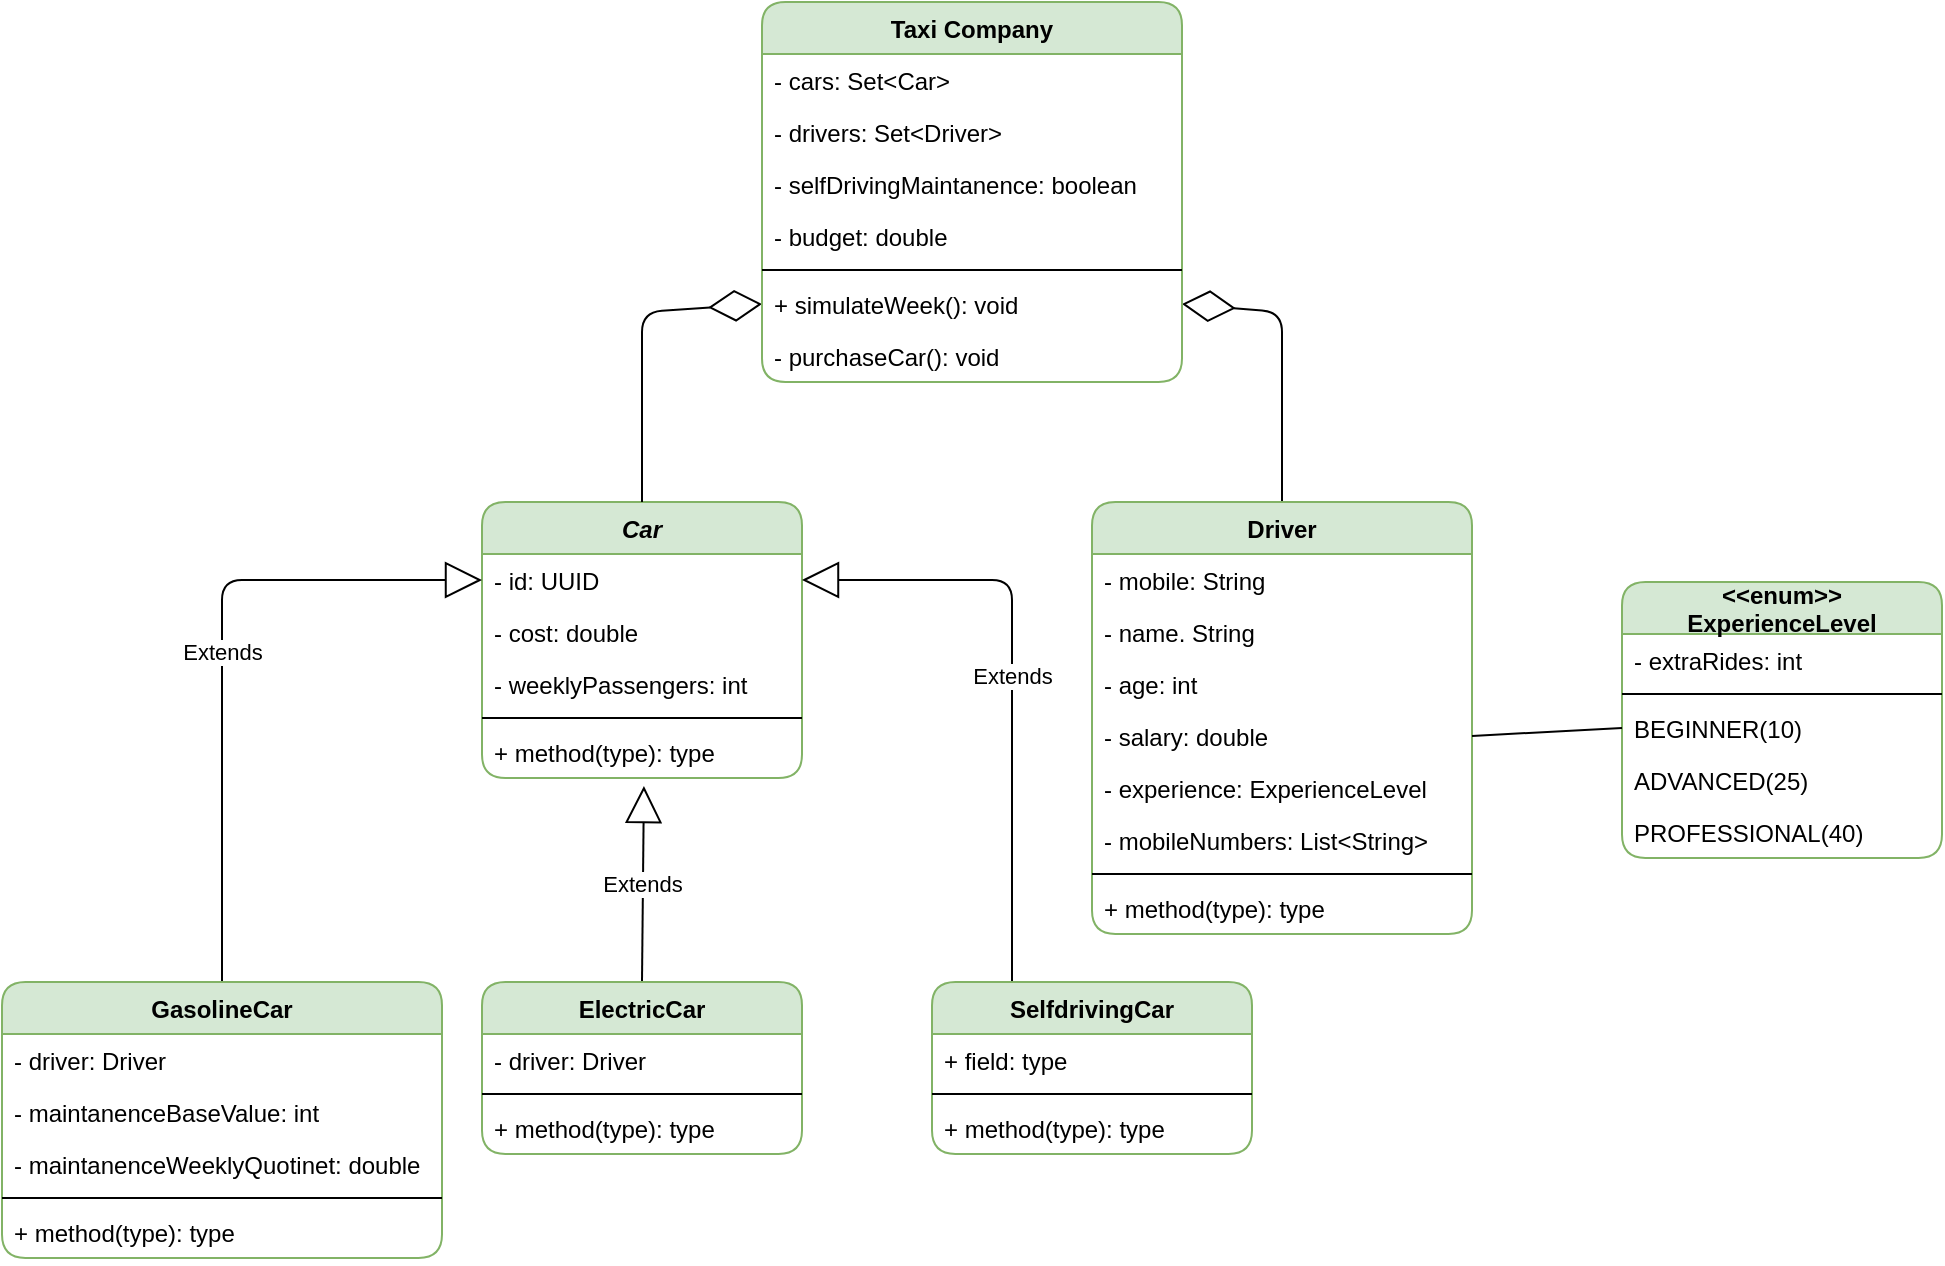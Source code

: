 <mxfile version="13.7.3" type="device"><diagram id="1bvrCx4ZiqPJmy4QpvGX" name="Page-1"><mxGraphModel dx="1789" dy="1693" grid="1" gridSize="10" guides="1" tooltips="1" connect="1" arrows="1" fold="1" page="1" pageScale="1" pageWidth="850" pageHeight="1100" math="0" shadow="0"><root><mxCell id="0"/><mxCell id="1" parent="0"/><mxCell id="8TIBFnHewdKix5xf1xVD-6" value="Car" style="swimlane;fontStyle=3;align=center;verticalAlign=top;childLayout=stackLayout;horizontal=1;startSize=26;horizontalStack=0;resizeParent=1;resizeParentMax=0;resizeLast=0;collapsible=1;marginBottom=0;rounded=1;strokeColor=#82b366;fillColor=#d5e8d4;" vertex="1" parent="1"><mxGeometry x="120" y="240" width="160" height="138" as="geometry"/></mxCell><mxCell id="8TIBFnHewdKix5xf1xVD-7" value="- id: UUID" style="text;strokeColor=none;fillColor=none;align=left;verticalAlign=top;spacingLeft=4;spacingRight=4;overflow=hidden;rotatable=0;points=[[0,0.5],[1,0.5]];portConstraint=eastwest;" vertex="1" parent="8TIBFnHewdKix5xf1xVD-6"><mxGeometry y="26" width="160" height="26" as="geometry"/></mxCell><mxCell id="8TIBFnHewdKix5xf1xVD-32" value="- cost: double" style="text;strokeColor=none;fillColor=none;align=left;verticalAlign=top;spacingLeft=4;spacingRight=4;overflow=hidden;rotatable=0;points=[[0,0.5],[1,0.5]];portConstraint=eastwest;" vertex="1" parent="8TIBFnHewdKix5xf1xVD-6"><mxGeometry y="52" width="160" height="26" as="geometry"/></mxCell><mxCell id="8TIBFnHewdKix5xf1xVD-33" value="- weeklyPassengers: int" style="text;strokeColor=none;fillColor=none;align=left;verticalAlign=top;spacingLeft=4;spacingRight=4;overflow=hidden;rotatable=0;points=[[0,0.5],[1,0.5]];portConstraint=eastwest;" vertex="1" parent="8TIBFnHewdKix5xf1xVD-6"><mxGeometry y="78" width="160" height="26" as="geometry"/></mxCell><mxCell id="8TIBFnHewdKix5xf1xVD-8" value="" style="line;strokeWidth=1;fillColor=none;align=left;verticalAlign=middle;spacingTop=-1;spacingLeft=3;spacingRight=3;rotatable=0;labelPosition=right;points=[];portConstraint=eastwest;" vertex="1" parent="8TIBFnHewdKix5xf1xVD-6"><mxGeometry y="104" width="160" height="8" as="geometry"/></mxCell><mxCell id="8TIBFnHewdKix5xf1xVD-9" value="+ method(type): type" style="text;strokeColor=none;fillColor=none;align=left;verticalAlign=top;spacingLeft=4;spacingRight=4;overflow=hidden;rotatable=0;points=[[0,0.5],[1,0.5]];portConstraint=eastwest;" vertex="1" parent="8TIBFnHewdKix5xf1xVD-6"><mxGeometry y="112" width="160" height="26" as="geometry"/></mxCell><mxCell id="8TIBFnHewdKix5xf1xVD-14" value="" style="endArrow=diamondThin;endFill=0;endSize=24;html=1;entryX=0;entryY=0.5;entryDx=0;entryDy=0;exitX=0.5;exitY=0;exitDx=0;exitDy=0;" edge="1" parent="1" source="8TIBFnHewdKix5xf1xVD-6" target="8TIBFnHewdKix5xf1xVD-4"><mxGeometry width="160" relative="1" as="geometry"><mxPoint x="330" y="260" as="sourcePoint"/><mxPoint x="490" y="260" as="targetPoint"/><Array as="points"><mxPoint x="200" y="145"/></Array></mxGeometry></mxCell><mxCell id="8TIBFnHewdKix5xf1xVD-16" value="" style="endArrow=diamondThin;endFill=0;endSize=24;html=1;entryX=1;entryY=0.5;entryDx=0;entryDy=0;exitX=0.5;exitY=0;exitDx=0;exitDy=0;" edge="1" parent="1" source="8TIBFnHewdKix5xf1xVD-10" target="8TIBFnHewdKix5xf1xVD-4"><mxGeometry width="160" relative="1" as="geometry"><mxPoint x="210" y="250" as="sourcePoint"/><mxPoint x="290" y="155" as="targetPoint"/><Array as="points"><mxPoint x="520" y="145"/></Array></mxGeometry></mxCell><mxCell id="8TIBFnHewdKix5xf1xVD-29" value="Extends" style="endArrow=block;endSize=16;endFill=0;html=1;entryX=0;entryY=0.5;entryDx=0;entryDy=0;exitX=0.5;exitY=0;exitDx=0;exitDy=0;" edge="1" parent="1" source="8TIBFnHewdKix5xf1xVD-17" target="8TIBFnHewdKix5xf1xVD-7"><mxGeometry width="160" relative="1" as="geometry"><mxPoint x="90" y="370" as="sourcePoint"/><mxPoint x="250" y="370" as="targetPoint"/><Array as="points"><mxPoint x="-10" y="279"/></Array></mxGeometry></mxCell><mxCell id="8TIBFnHewdKix5xf1xVD-30" value="Extends" style="endArrow=block;endSize=16;endFill=0;html=1;entryX=0.506;entryY=1.154;entryDx=0;entryDy=0;entryPerimeter=0;exitX=0.5;exitY=0;exitDx=0;exitDy=0;" edge="1" parent="1" source="8TIBFnHewdKix5xf1xVD-21" target="8TIBFnHewdKix5xf1xVD-9"><mxGeometry width="160" relative="1" as="geometry"><mxPoint x="90" y="370" as="sourcePoint"/><mxPoint x="250" y="370" as="targetPoint"/></mxGeometry></mxCell><mxCell id="8TIBFnHewdKix5xf1xVD-31" value="Extends" style="endArrow=block;endSize=16;endFill=0;html=1;entryX=1;entryY=0.5;entryDx=0;entryDy=0;exitX=0.25;exitY=0;exitDx=0;exitDy=0;" edge="1" parent="1" source="8TIBFnHewdKix5xf1xVD-25" target="8TIBFnHewdKix5xf1xVD-7"><mxGeometry width="160" relative="1" as="geometry"><mxPoint x="210" y="410" as="sourcePoint"/><mxPoint x="210.96" y="340.004" as="targetPoint"/><Array as="points"><mxPoint x="385" y="279"/></Array></mxGeometry></mxCell><mxCell id="8TIBFnHewdKix5xf1xVD-21" value="ElectricCar" style="swimlane;fontStyle=1;align=center;verticalAlign=top;childLayout=stackLayout;horizontal=1;startSize=26;horizontalStack=0;resizeParent=1;resizeParentMax=0;resizeLast=0;collapsible=1;marginBottom=0;rounded=1;strokeColor=#82b366;fillColor=#d5e8d4;" vertex="1" parent="1"><mxGeometry x="120" y="480" width="160" height="86" as="geometry"/></mxCell><mxCell id="8TIBFnHewdKix5xf1xVD-22" value="- driver: Driver" style="text;strokeColor=none;fillColor=none;align=left;verticalAlign=top;spacingLeft=4;spacingRight=4;overflow=hidden;rotatable=0;points=[[0,0.5],[1,0.5]];portConstraint=eastwest;" vertex="1" parent="8TIBFnHewdKix5xf1xVD-21"><mxGeometry y="26" width="160" height="26" as="geometry"/></mxCell><mxCell id="8TIBFnHewdKix5xf1xVD-23" value="" style="line;strokeWidth=1;fillColor=none;align=left;verticalAlign=middle;spacingTop=-1;spacingLeft=3;spacingRight=3;rotatable=0;labelPosition=right;points=[];portConstraint=eastwest;" vertex="1" parent="8TIBFnHewdKix5xf1xVD-21"><mxGeometry y="52" width="160" height="8" as="geometry"/></mxCell><mxCell id="8TIBFnHewdKix5xf1xVD-24" value="+ method(type): type" style="text;strokeColor=none;fillColor=none;align=left;verticalAlign=top;spacingLeft=4;spacingRight=4;overflow=hidden;rotatable=0;points=[[0,0.5],[1,0.5]];portConstraint=eastwest;" vertex="1" parent="8TIBFnHewdKix5xf1xVD-21"><mxGeometry y="60" width="160" height="26" as="geometry"/></mxCell><mxCell id="8TIBFnHewdKix5xf1xVD-25" value="SelfdrivingCar" style="swimlane;fontStyle=1;align=center;verticalAlign=top;childLayout=stackLayout;horizontal=1;startSize=26;horizontalStack=0;resizeParent=1;resizeParentMax=0;resizeLast=0;collapsible=1;marginBottom=0;rounded=1;strokeColor=#82b366;fillColor=#d5e8d4;" vertex="1" parent="1"><mxGeometry x="345" y="480" width="160" height="86" as="geometry"/></mxCell><mxCell id="8TIBFnHewdKix5xf1xVD-26" value="+ field: type" style="text;strokeColor=none;fillColor=none;align=left;verticalAlign=top;spacingLeft=4;spacingRight=4;overflow=hidden;rotatable=0;points=[[0,0.5],[1,0.5]];portConstraint=eastwest;" vertex="1" parent="8TIBFnHewdKix5xf1xVD-25"><mxGeometry y="26" width="160" height="26" as="geometry"/></mxCell><mxCell id="8TIBFnHewdKix5xf1xVD-27" value="" style="line;strokeWidth=1;fillColor=none;align=left;verticalAlign=middle;spacingTop=-1;spacingLeft=3;spacingRight=3;rotatable=0;labelPosition=right;points=[];portConstraint=eastwest;" vertex="1" parent="8TIBFnHewdKix5xf1xVD-25"><mxGeometry y="52" width="160" height="8" as="geometry"/></mxCell><mxCell id="8TIBFnHewdKix5xf1xVD-28" value="+ method(type): type" style="text;strokeColor=none;fillColor=none;align=left;verticalAlign=top;spacingLeft=4;spacingRight=4;overflow=hidden;rotatable=0;points=[[0,0.5],[1,0.5]];portConstraint=eastwest;" vertex="1" parent="8TIBFnHewdKix5xf1xVD-25"><mxGeometry y="60" width="160" height="26" as="geometry"/></mxCell><mxCell id="8TIBFnHewdKix5xf1xVD-17" value="GasolineCar" style="swimlane;fontStyle=1;align=center;verticalAlign=top;childLayout=stackLayout;horizontal=1;startSize=26;horizontalStack=0;resizeParent=1;resizeParentMax=0;resizeLast=0;collapsible=1;marginBottom=0;rounded=1;strokeColor=#82b366;fillColor=#d5e8d4;" vertex="1" parent="1"><mxGeometry x="-120" y="480" width="220" height="138" as="geometry"/></mxCell><mxCell id="8TIBFnHewdKix5xf1xVD-18" value="- driver: Driver" style="text;strokeColor=none;fillColor=none;align=left;verticalAlign=top;spacingLeft=4;spacingRight=4;overflow=hidden;rotatable=0;points=[[0,0.5],[1,0.5]];portConstraint=eastwest;" vertex="1" parent="8TIBFnHewdKix5xf1xVD-17"><mxGeometry y="26" width="220" height="26" as="geometry"/></mxCell><mxCell id="8TIBFnHewdKix5xf1xVD-34" value="- maintanenceBaseValue: int" style="text;strokeColor=none;fillColor=none;align=left;verticalAlign=top;spacingLeft=4;spacingRight=4;overflow=hidden;rotatable=0;points=[[0,0.5],[1,0.5]];portConstraint=eastwest;" vertex="1" parent="8TIBFnHewdKix5xf1xVD-17"><mxGeometry y="52" width="220" height="26" as="geometry"/></mxCell><mxCell id="8TIBFnHewdKix5xf1xVD-35" value="- maintanenceWeeklyQuotinet: double" style="text;strokeColor=none;fillColor=none;align=left;verticalAlign=top;spacingLeft=4;spacingRight=4;overflow=hidden;rotatable=0;points=[[0,0.5],[1,0.5]];portConstraint=eastwest;" vertex="1" parent="8TIBFnHewdKix5xf1xVD-17"><mxGeometry y="78" width="220" height="26" as="geometry"/></mxCell><mxCell id="8TIBFnHewdKix5xf1xVD-19" value="" style="line;strokeWidth=1;fillColor=none;align=left;verticalAlign=middle;spacingTop=-1;spacingLeft=3;spacingRight=3;rotatable=0;labelPosition=right;points=[];portConstraint=eastwest;" vertex="1" parent="8TIBFnHewdKix5xf1xVD-17"><mxGeometry y="104" width="220" height="8" as="geometry"/></mxCell><mxCell id="8TIBFnHewdKix5xf1xVD-20" value="+ method(type): type" style="text;strokeColor=none;fillColor=none;align=left;verticalAlign=top;spacingLeft=4;spacingRight=4;overflow=hidden;rotatable=0;points=[[0,0.5],[1,0.5]];portConstraint=eastwest;" vertex="1" parent="8TIBFnHewdKix5xf1xVD-17"><mxGeometry y="112" width="220" height="26" as="geometry"/></mxCell><mxCell id="8TIBFnHewdKix5xf1xVD-10" value="Driver" style="swimlane;fontStyle=1;align=center;verticalAlign=top;childLayout=stackLayout;horizontal=1;startSize=26;horizontalStack=0;resizeParent=1;resizeParentMax=0;resizeLast=0;collapsible=1;marginBottom=0;rounded=1;strokeColor=#82b366;fillColor=#d5e8d4;" vertex="1" parent="1"><mxGeometry x="425" y="240" width="190" height="216" as="geometry"/></mxCell><mxCell id="8TIBFnHewdKix5xf1xVD-11" value="- mobile: String" style="text;strokeColor=none;fillColor=none;align=left;verticalAlign=top;spacingLeft=4;spacingRight=4;overflow=hidden;rotatable=0;points=[[0,0.5],[1,0.5]];portConstraint=eastwest;" vertex="1" parent="8TIBFnHewdKix5xf1xVD-10"><mxGeometry y="26" width="190" height="26" as="geometry"/></mxCell><mxCell id="8TIBFnHewdKix5xf1xVD-36" value="- name. String" style="text;strokeColor=none;fillColor=none;align=left;verticalAlign=top;spacingLeft=4;spacingRight=4;overflow=hidden;rotatable=0;points=[[0,0.5],[1,0.5]];portConstraint=eastwest;" vertex="1" parent="8TIBFnHewdKix5xf1xVD-10"><mxGeometry y="52" width="190" height="26" as="geometry"/></mxCell><mxCell id="8TIBFnHewdKix5xf1xVD-37" value="- age: int" style="text;strokeColor=none;fillColor=none;align=left;verticalAlign=top;spacingLeft=4;spacingRight=4;overflow=hidden;rotatable=0;points=[[0,0.5],[1,0.5]];portConstraint=eastwest;" vertex="1" parent="8TIBFnHewdKix5xf1xVD-10"><mxGeometry y="78" width="190" height="26" as="geometry"/></mxCell><mxCell id="8TIBFnHewdKix5xf1xVD-38" value="- salary: double" style="text;strokeColor=none;fillColor=none;align=left;verticalAlign=top;spacingLeft=4;spacingRight=4;overflow=hidden;rotatable=0;points=[[0,0.5],[1,0.5]];portConstraint=eastwest;" vertex="1" parent="8TIBFnHewdKix5xf1xVD-10"><mxGeometry y="104" width="190" height="26" as="geometry"/></mxCell><mxCell id="8TIBFnHewdKix5xf1xVD-39" value="- experience: ExperienceLevel" style="text;strokeColor=none;fillColor=none;align=left;verticalAlign=top;spacingLeft=4;spacingRight=4;overflow=hidden;rotatable=0;points=[[0,0.5],[1,0.5]];portConstraint=eastwest;" vertex="1" parent="8TIBFnHewdKix5xf1xVD-10"><mxGeometry y="130" width="190" height="26" as="geometry"/></mxCell><mxCell id="8TIBFnHewdKix5xf1xVD-48" value="- mobileNumbers: List&lt;String&gt;" style="text;strokeColor=none;fillColor=none;align=left;verticalAlign=top;spacingLeft=4;spacingRight=4;overflow=hidden;rotatable=0;points=[[0,0.5],[1,0.5]];portConstraint=eastwest;" vertex="1" parent="8TIBFnHewdKix5xf1xVD-10"><mxGeometry y="156" width="190" height="26" as="geometry"/></mxCell><mxCell id="8TIBFnHewdKix5xf1xVD-12" value="" style="line;strokeWidth=1;fillColor=none;align=left;verticalAlign=middle;spacingTop=-1;spacingLeft=3;spacingRight=3;rotatable=0;labelPosition=right;points=[];portConstraint=eastwest;" vertex="1" parent="8TIBFnHewdKix5xf1xVD-10"><mxGeometry y="182" width="190" height="8" as="geometry"/></mxCell><mxCell id="8TIBFnHewdKix5xf1xVD-13" value="+ method(type): type" style="text;strokeColor=none;fillColor=none;align=left;verticalAlign=top;spacingLeft=4;spacingRight=4;overflow=hidden;rotatable=0;points=[[0,0.5],[1,0.5]];portConstraint=eastwest;" vertex="1" parent="8TIBFnHewdKix5xf1xVD-10"><mxGeometry y="190" width="190" height="26" as="geometry"/></mxCell><mxCell id="8TIBFnHewdKix5xf1xVD-41" value="&lt;&lt;enum&gt;&gt;&#10;ExperienceLevel" style="swimlane;fontStyle=1;align=center;verticalAlign=middle;childLayout=stackLayout;horizontal=1;startSize=26;horizontalStack=0;resizeParent=1;resizeParentMax=0;resizeLast=0;collapsible=1;marginBottom=0;rounded=1;strokeColor=#82b366;fillColor=#d5e8d4;" vertex="1" parent="1"><mxGeometry x="690" y="280" width="160" height="138" as="geometry"/></mxCell><mxCell id="8TIBFnHewdKix5xf1xVD-42" value="- extraRides: int" style="text;strokeColor=none;fillColor=none;align=left;verticalAlign=top;spacingLeft=4;spacingRight=4;overflow=hidden;rotatable=0;points=[[0,0.5],[1,0.5]];portConstraint=eastwest;" vertex="1" parent="8TIBFnHewdKix5xf1xVD-41"><mxGeometry y="26" width="160" height="26" as="geometry"/></mxCell><mxCell id="8TIBFnHewdKix5xf1xVD-43" value="" style="line;strokeWidth=1;fillColor=none;align=left;verticalAlign=middle;spacingTop=-1;spacingLeft=3;spacingRight=3;rotatable=0;labelPosition=right;points=[];portConstraint=eastwest;" vertex="1" parent="8TIBFnHewdKix5xf1xVD-41"><mxGeometry y="52" width="160" height="8" as="geometry"/></mxCell><mxCell id="8TIBFnHewdKix5xf1xVD-44" value="BEGINNER(10)" style="text;strokeColor=none;fillColor=none;align=left;verticalAlign=top;spacingLeft=4;spacingRight=4;overflow=hidden;rotatable=0;points=[[0,0.5],[1,0.5]];portConstraint=eastwest;" vertex="1" parent="8TIBFnHewdKix5xf1xVD-41"><mxGeometry y="60" width="160" height="26" as="geometry"/></mxCell><mxCell id="8TIBFnHewdKix5xf1xVD-45" value="ADVANCED(25)" style="text;strokeColor=none;fillColor=none;align=left;verticalAlign=top;spacingLeft=4;spacingRight=4;overflow=hidden;rotatable=0;points=[[0,0.5],[1,0.5]];portConstraint=eastwest;" vertex="1" parent="8TIBFnHewdKix5xf1xVD-41"><mxGeometry y="86" width="160" height="26" as="geometry"/></mxCell><mxCell id="8TIBFnHewdKix5xf1xVD-46" value="PROFESSIONAL(40)" style="text;strokeColor=none;fillColor=none;align=left;verticalAlign=top;spacingLeft=4;spacingRight=4;overflow=hidden;rotatable=0;points=[[0,0.5],[1,0.5]];portConstraint=eastwest;" vertex="1" parent="8TIBFnHewdKix5xf1xVD-41"><mxGeometry y="112" width="160" height="26" as="geometry"/></mxCell><mxCell id="8TIBFnHewdKix5xf1xVD-47" value="" style="endArrow=none;html=1;exitX=1;exitY=0.5;exitDx=0;exitDy=0;entryX=0;entryY=0.5;entryDx=0;entryDy=0;" edge="1" parent="1" source="8TIBFnHewdKix5xf1xVD-38" target="8TIBFnHewdKix5xf1xVD-44"><mxGeometry width="50" height="50" relative="1" as="geometry"><mxPoint x="750" y="420" as="sourcePoint"/><mxPoint x="800" y="370" as="targetPoint"/></mxGeometry></mxCell><mxCell id="8TIBFnHewdKix5xf1xVD-1" value="Taxi Company" style="swimlane;fontStyle=1;align=center;verticalAlign=top;childLayout=stackLayout;horizontal=1;startSize=26;horizontalStack=0;resizeParent=1;resizeParentMax=0;resizeLast=0;collapsible=1;marginBottom=0;fillColor=#d5e8d4;strokeColor=#82b366;rounded=1;" vertex="1" parent="1"><mxGeometry x="260" y="-10" width="210" height="190" as="geometry"/></mxCell><mxCell id="8TIBFnHewdKix5xf1xVD-2" value="- cars: Set&lt;Car&gt;" style="text;strokeColor=none;fillColor=none;align=left;verticalAlign=top;spacingLeft=4;spacingRight=4;overflow=hidden;rotatable=0;points=[[0,0.5],[1,0.5]];portConstraint=eastwest;" vertex="1" parent="8TIBFnHewdKix5xf1xVD-1"><mxGeometry y="26" width="210" height="26" as="geometry"/></mxCell><mxCell id="8TIBFnHewdKix5xf1xVD-5" value="- drivers: Set&lt;Driver&gt;" style="text;strokeColor=none;fillColor=none;align=left;verticalAlign=top;spacingLeft=4;spacingRight=4;overflow=hidden;rotatable=0;points=[[0,0.5],[1,0.5]];portConstraint=eastwest;" vertex="1" parent="8TIBFnHewdKix5xf1xVD-1"><mxGeometry y="52" width="210" height="26" as="geometry"/></mxCell><mxCell id="8TIBFnHewdKix5xf1xVD-51" value="- selfDrivingMaintanence: boolean" style="text;strokeColor=none;fillColor=none;align=left;verticalAlign=top;spacingLeft=4;spacingRight=4;overflow=hidden;rotatable=0;points=[[0,0.5],[1,0.5]];portConstraint=eastwest;" vertex="1" parent="8TIBFnHewdKix5xf1xVD-1"><mxGeometry y="78" width="210" height="26" as="geometry"/></mxCell><mxCell id="8TIBFnHewdKix5xf1xVD-53" value="- budget: double" style="text;strokeColor=none;fillColor=none;align=left;verticalAlign=top;spacingLeft=4;spacingRight=4;overflow=hidden;rotatable=0;points=[[0,0.5],[1,0.5]];portConstraint=eastwest;" vertex="1" parent="8TIBFnHewdKix5xf1xVD-1"><mxGeometry y="104" width="210" height="26" as="geometry"/></mxCell><mxCell id="8TIBFnHewdKix5xf1xVD-3" value="" style="line;strokeWidth=1;fillColor=none;align=left;verticalAlign=middle;spacingTop=-1;spacingLeft=3;spacingRight=3;rotatable=0;labelPosition=right;points=[];portConstraint=eastwest;" vertex="1" parent="8TIBFnHewdKix5xf1xVD-1"><mxGeometry y="130" width="210" height="8" as="geometry"/></mxCell><mxCell id="8TIBFnHewdKix5xf1xVD-4" value="+ simulateWeek(): void" style="text;strokeColor=none;fillColor=none;align=left;verticalAlign=top;spacingLeft=4;spacingRight=4;overflow=hidden;rotatable=0;points=[[0,0.5],[1,0.5]];portConstraint=eastwest;" vertex="1" parent="8TIBFnHewdKix5xf1xVD-1"><mxGeometry y="138" width="210" height="26" as="geometry"/></mxCell><mxCell id="8TIBFnHewdKix5xf1xVD-49" value="- purchaseCar(): void" style="text;strokeColor=none;fillColor=none;align=left;verticalAlign=top;spacingLeft=4;spacingRight=4;overflow=hidden;rotatable=0;points=[[0,0.5],[1,0.5]];portConstraint=eastwest;" vertex="1" parent="8TIBFnHewdKix5xf1xVD-1"><mxGeometry y="164" width="210" height="26" as="geometry"/></mxCell></root></mxGraphModel></diagram></mxfile>